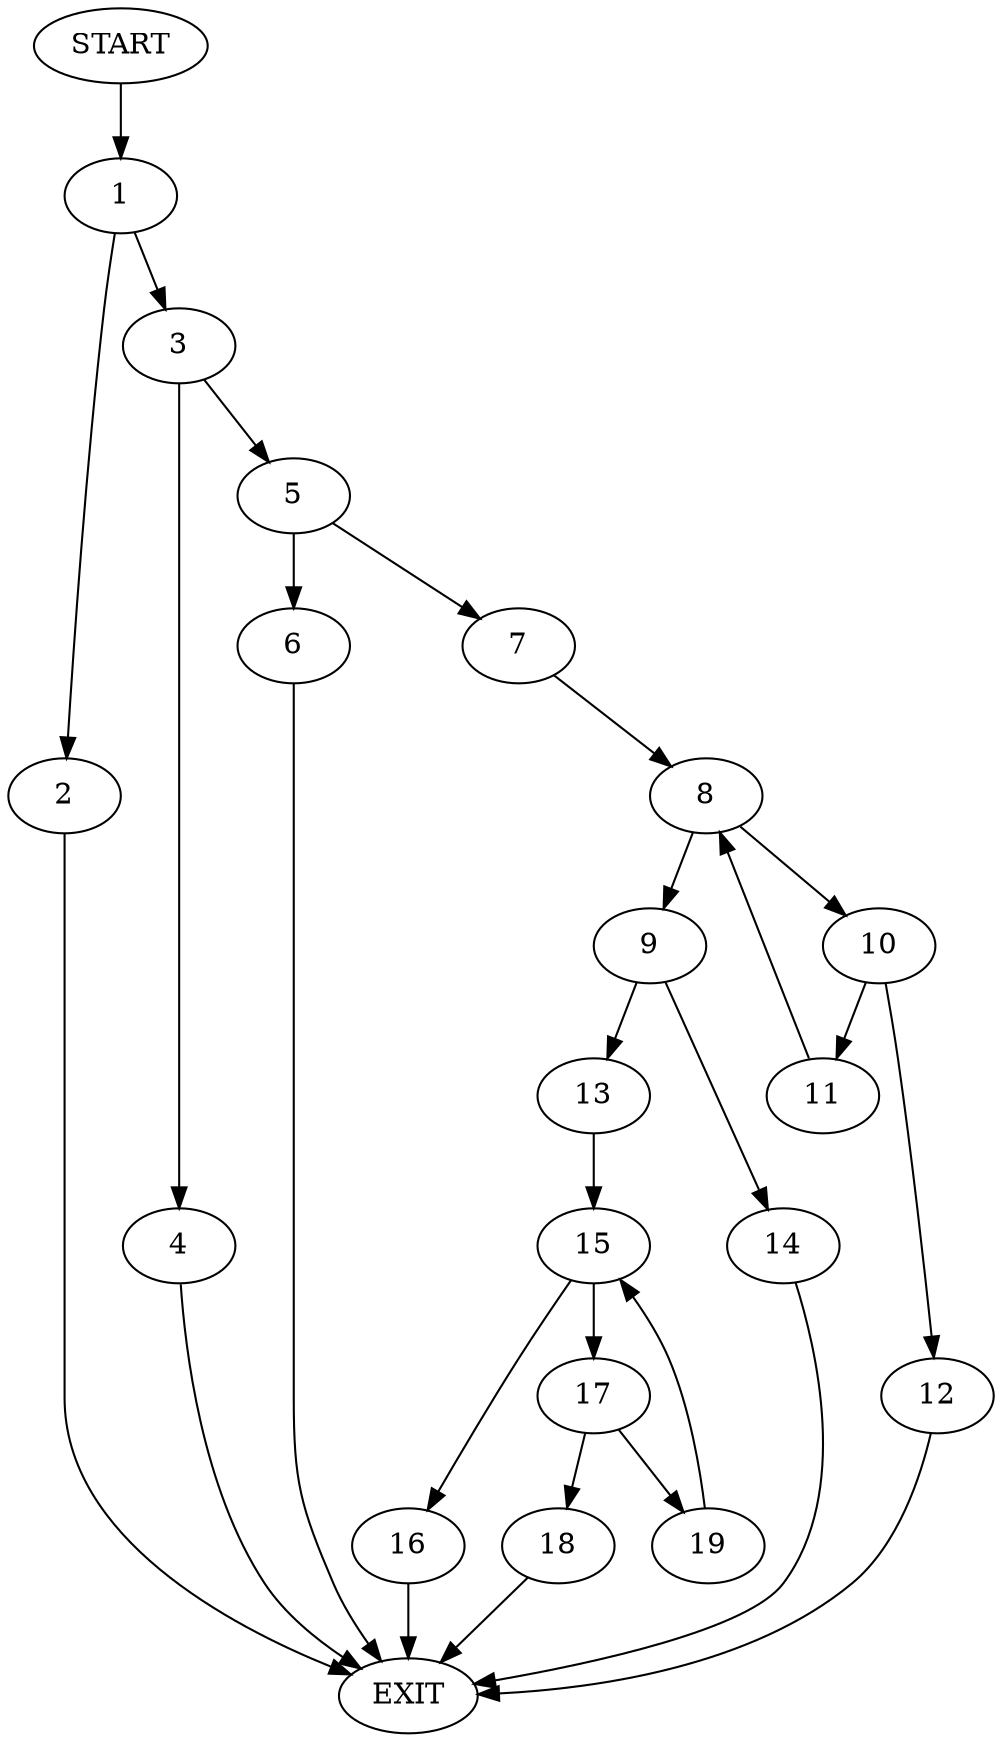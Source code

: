 digraph {
0 [label="START"]
20 [label="EXIT"]
0 -> 1
1 -> 2
1 -> 3
3 -> 4
3 -> 5
2 -> 20
4 -> 20
5 -> 6
5 -> 7
6 -> 20
7 -> 8
8 -> 9
8 -> 10
10 -> 11
10 -> 12
9 -> 13
9 -> 14
11 -> 8
12 -> 20
13 -> 15
14 -> 20
15 -> 16
15 -> 17
17 -> 18
17 -> 19
16 -> 20
19 -> 15
18 -> 20
}
